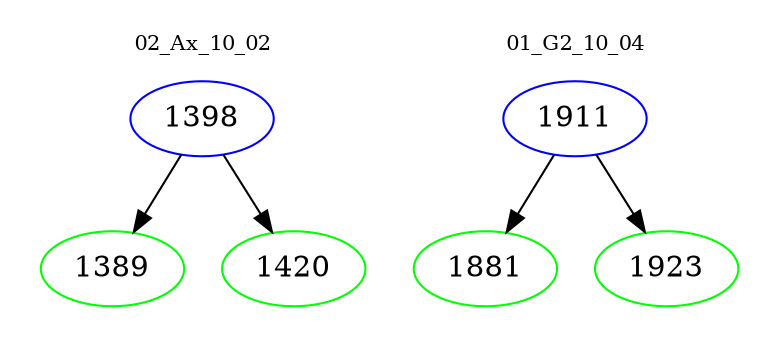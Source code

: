 digraph{
subgraph cluster_0 {
color = white
label = "02_Ax_10_02";
fontsize=10;
T0_1398 [label="1398", color="blue"]
T0_1398 -> T0_1389 [color="black"]
T0_1389 [label="1389", color="green"]
T0_1398 -> T0_1420 [color="black"]
T0_1420 [label="1420", color="green"]
}
subgraph cluster_1 {
color = white
label = "01_G2_10_04";
fontsize=10;
T1_1911 [label="1911", color="blue"]
T1_1911 -> T1_1881 [color="black"]
T1_1881 [label="1881", color="green"]
T1_1911 -> T1_1923 [color="black"]
T1_1923 [label="1923", color="green"]
}
}
